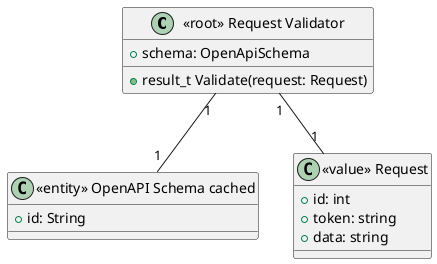 @startuml

class "<<root>> Request Validator" as validator {
  +schema: OpenApiSchema
  +result_t Validate(request: Request)
}

class "<<entity>> OpenAPI Schema cached" as apischema {
  +id: String
}

class "<<value>> Request" as request {
  +id: int
  +token: string
  +data: string
}

validator "1" -- "1" apischema
validator "1" -- "1" request

@enduml